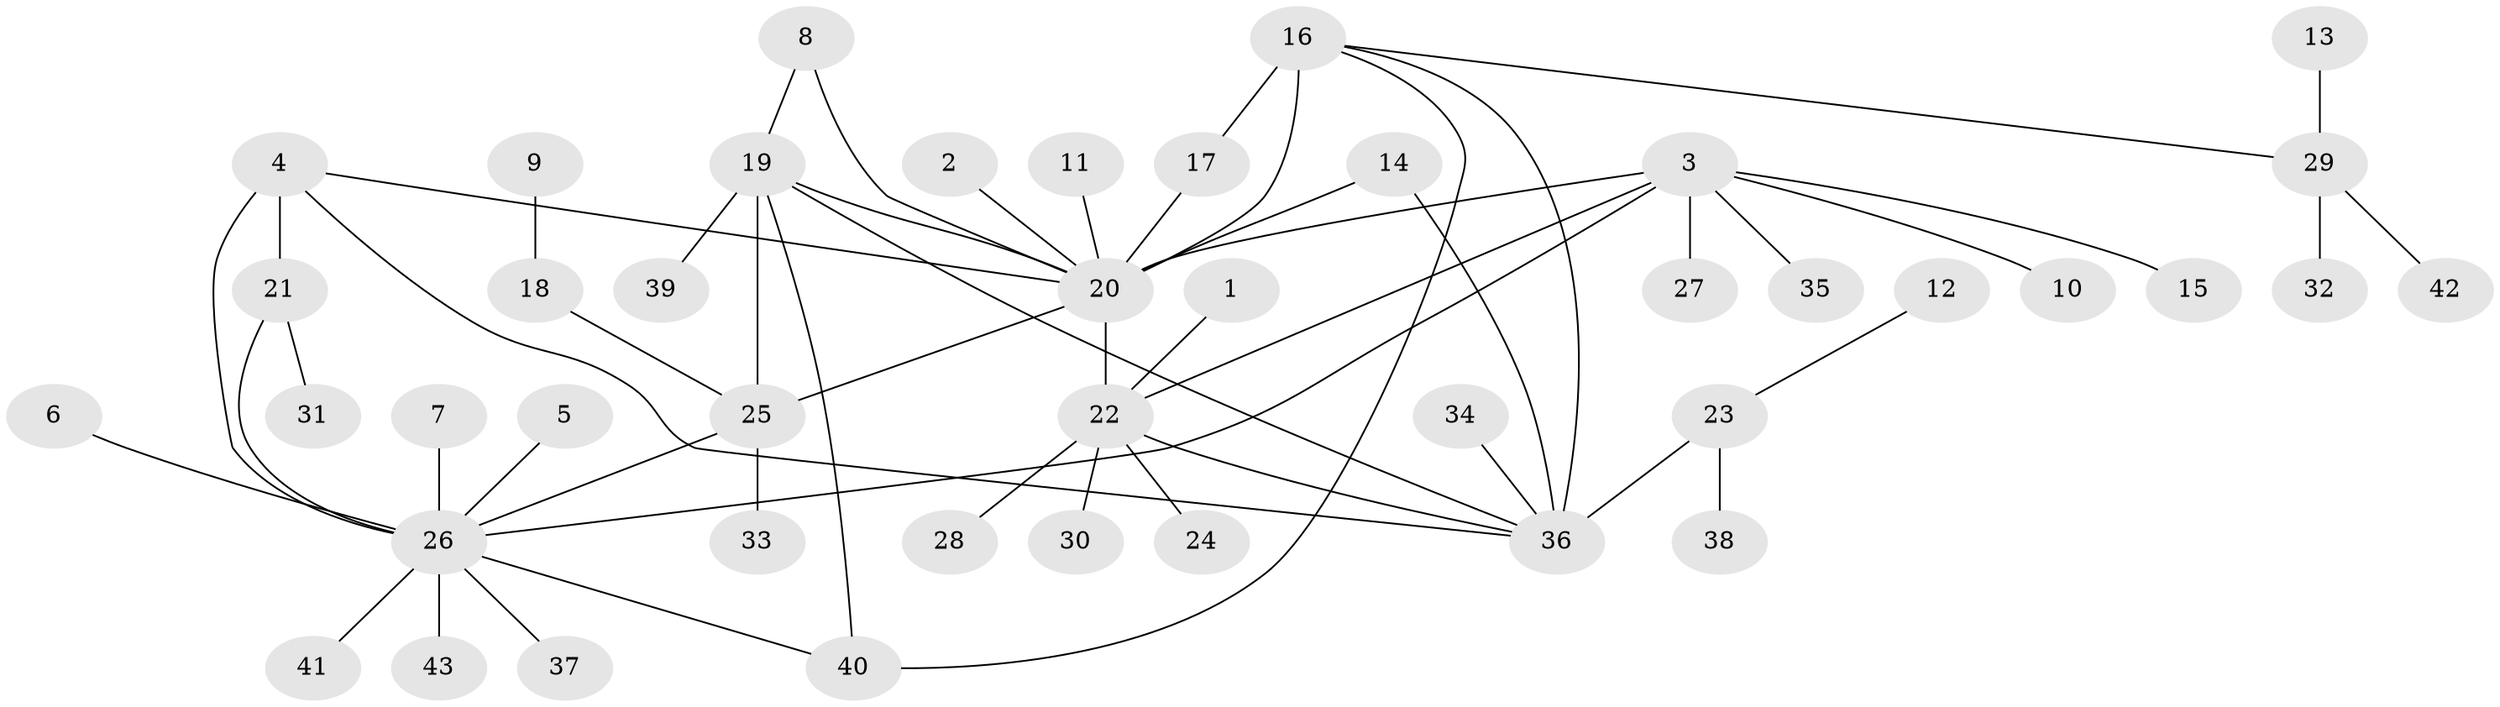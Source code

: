 // original degree distribution, {5: 0.058823529411764705, 7: 0.047058823529411764, 8: 0.023529411764705882, 6: 0.047058823529411764, 14: 0.011764705882352941, 3: 0.09411764705882353, 11: 0.011764705882352941, 4: 0.03529411764705882, 2: 0.10588235294117647, 1: 0.5647058823529412}
// Generated by graph-tools (version 1.1) at 2025/26/03/09/25 03:26:49]
// undirected, 43 vertices, 55 edges
graph export_dot {
graph [start="1"]
  node [color=gray90,style=filled];
  1;
  2;
  3;
  4;
  5;
  6;
  7;
  8;
  9;
  10;
  11;
  12;
  13;
  14;
  15;
  16;
  17;
  18;
  19;
  20;
  21;
  22;
  23;
  24;
  25;
  26;
  27;
  28;
  29;
  30;
  31;
  32;
  33;
  34;
  35;
  36;
  37;
  38;
  39;
  40;
  41;
  42;
  43;
  1 -- 22 [weight=1.0];
  2 -- 20 [weight=1.0];
  3 -- 10 [weight=1.0];
  3 -- 15 [weight=1.0];
  3 -- 20 [weight=2.0];
  3 -- 22 [weight=2.0];
  3 -- 26 [weight=1.0];
  3 -- 27 [weight=1.0];
  3 -- 35 [weight=1.0];
  4 -- 20 [weight=1.0];
  4 -- 21 [weight=2.0];
  4 -- 26 [weight=2.0];
  4 -- 36 [weight=1.0];
  5 -- 26 [weight=1.0];
  6 -- 26 [weight=1.0];
  7 -- 26 [weight=1.0];
  8 -- 19 [weight=1.0];
  8 -- 20 [weight=1.0];
  9 -- 18 [weight=1.0];
  11 -- 20 [weight=1.0];
  12 -- 23 [weight=1.0];
  13 -- 29 [weight=1.0];
  14 -- 20 [weight=1.0];
  14 -- 36 [weight=1.0];
  16 -- 17 [weight=2.0];
  16 -- 20 [weight=3.0];
  16 -- 29 [weight=1.0];
  16 -- 36 [weight=1.0];
  16 -- 40 [weight=1.0];
  17 -- 20 [weight=1.0];
  18 -- 25 [weight=1.0];
  19 -- 20 [weight=1.0];
  19 -- 25 [weight=4.0];
  19 -- 36 [weight=1.0];
  19 -- 39 [weight=1.0];
  19 -- 40 [weight=1.0];
  20 -- 22 [weight=1.0];
  20 -- 25 [weight=1.0];
  21 -- 26 [weight=1.0];
  21 -- 31 [weight=1.0];
  22 -- 24 [weight=1.0];
  22 -- 28 [weight=1.0];
  22 -- 30 [weight=1.0];
  22 -- 36 [weight=1.0];
  23 -- 36 [weight=3.0];
  23 -- 38 [weight=1.0];
  25 -- 26 [weight=1.0];
  25 -- 33 [weight=1.0];
  26 -- 37 [weight=1.0];
  26 -- 40 [weight=1.0];
  26 -- 41 [weight=1.0];
  26 -- 43 [weight=1.0];
  29 -- 32 [weight=1.0];
  29 -- 42 [weight=1.0];
  34 -- 36 [weight=1.0];
}

